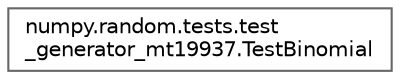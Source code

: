 digraph "Graphical Class Hierarchy"
{
 // LATEX_PDF_SIZE
  bgcolor="transparent";
  edge [fontname=Helvetica,fontsize=10,labelfontname=Helvetica,labelfontsize=10];
  node [fontname=Helvetica,fontsize=10,shape=box,height=0.2,width=0.4];
  rankdir="LR";
  Node0 [id="Node000000",label="numpy.random.tests.test\l_generator_mt19937.TestBinomial",height=0.2,width=0.4,color="grey40", fillcolor="white", style="filled",URL="$d1/df2/classnumpy_1_1random_1_1tests_1_1test__generator__mt19937_1_1TestBinomial.html",tooltip=" "];
}
